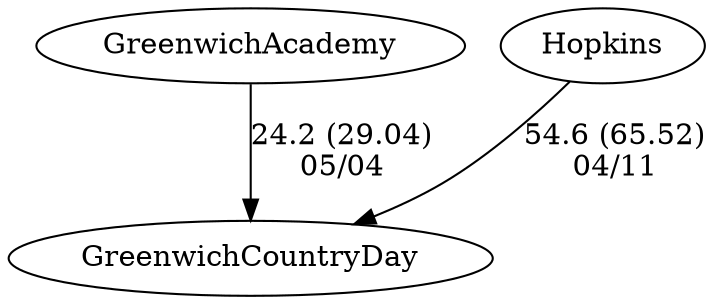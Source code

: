 digraph girls1foursGreenwichCountryDay {GreenwichCountryDay [URL="girls1foursGreenwichCountryDayGreenwichCountryDay.html"];GreenwichAcademy [URL="girls1foursGreenwichCountryDayGreenwichAcademy.html"];Hopkins [URL="girls1foursGreenwichCountryDayHopkins.html"];Hopkins -> GreenwichCountryDay[label="54.6 (65.52)
04/11", weight="46", tooltip="NEIRA,GCDS vs Hopkins			
Distance: 1250m Conditions: head current increased
None", URL="https://www.row2k.com/results/resultspage.cfm?UID=3F962587F5195CAC9807287404512E2B&cat=5", random="random"]; 
GreenwichAcademy -> GreenwichCountryDay[label="24.2 (29.04)
05/04", weight="76", tooltip="NEIRA Girls Fours, Greenwich Academy vs. Greenwich Country Day School			
Distance: 1250m Conditions: 1V race saw a light tailwind shifting to a cross tail in the final 500m. For the 2V, winds stayed directionally consistent, but picked up slightly in intensity. Clear skies, and aside from some mildly inconvenient wakes in the first race, smooth waters. Comments: Thanks to GCDS for helping organize and run a great race.
None", URL="https://www.row2k.com/results/resultspage.cfm?UID=00841B9320232058185E0FBD16468B00&cat=1", random="random"]}